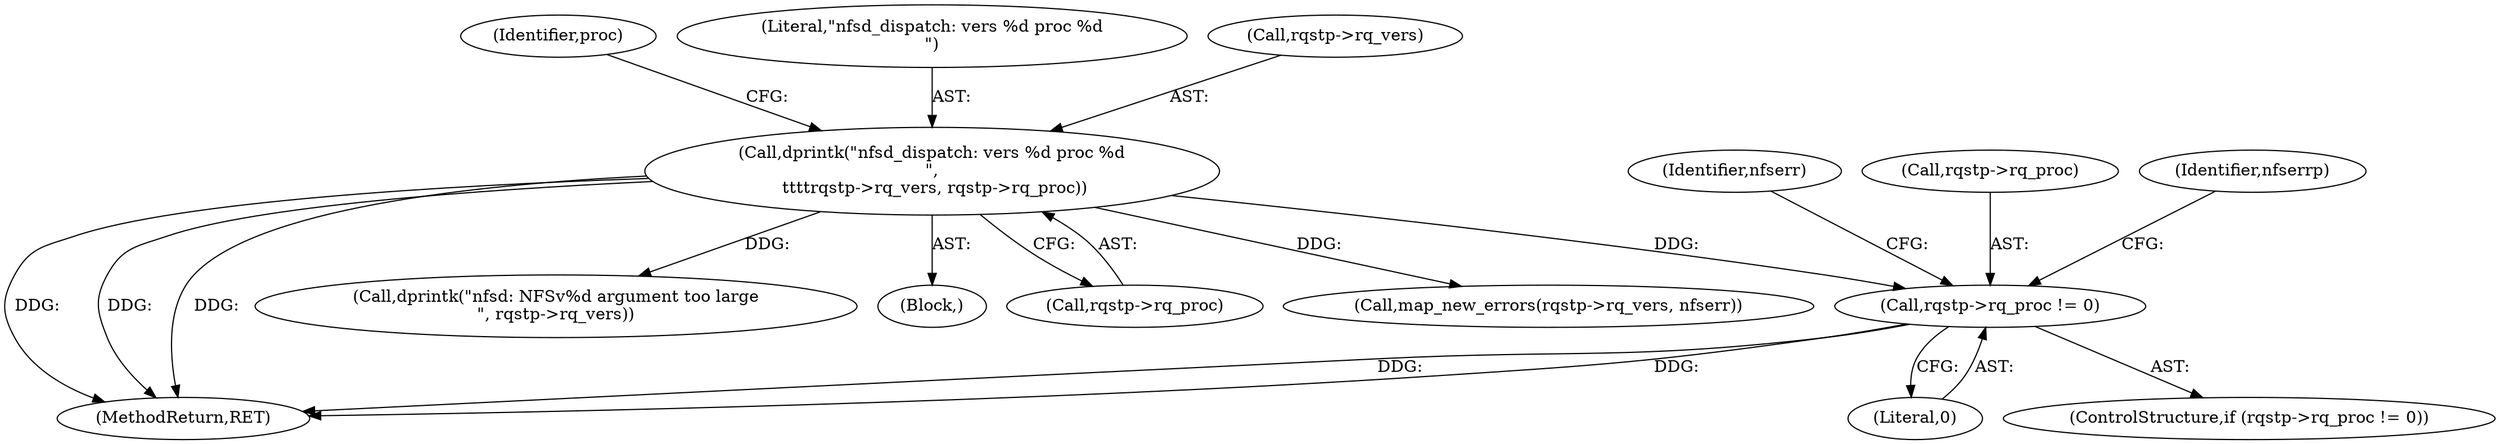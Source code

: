 digraph "0_linux_e6838a29ecb484c97e4efef9429643b9851fba6e@pointer" {
"1000269" [label="(Call,rqstp->rq_proc != 0)"];
"1000117" [label="(Call,dprintk(\"nfsd_dispatch: vers %d proc %d\n\",\n \t\t\t\trqstp->rq_vers, rqstp->rq_proc))"];
"1000122" [label="(Call,rqstp->rq_proc)"];
"1000126" [label="(Identifier,proc)"];
"1000273" [label="(Literal,0)"];
"1000117" [label="(Call,dprintk(\"nfsd_dispatch: vers %d proc %d\n\",\n \t\t\t\trqstp->rq_vers, rqstp->rq_proc))"];
"1000243" [label="(Call,map_new_errors(rqstp->rq_vers, nfserr))"];
"1000282" [label="(Identifier,nfserr)"];
"1000327" [label="(MethodReturn,RET)"];
"1000118" [label="(Literal,\"nfsd_dispatch: vers %d proc %d\n\")"];
"1000269" [label="(Call,rqstp->rq_proc != 0)"];
"1000270" [label="(Call,rqstp->rq_proc)"];
"1000268" [label="(ControlStructure,if (rqstp->rq_proc != 0))"];
"1000119" [label="(Call,rqstp->rq_vers)"];
"1000277" [label="(Identifier,nfserrp)"];
"1000135" [label="(Call,dprintk(\"nfsd: NFSv%d argument too large\n\", rqstp->rq_vers))"];
"1000112" [label="(Block,)"];
"1000269" -> "1000268"  [label="AST: "];
"1000269" -> "1000273"  [label="CFG: "];
"1000270" -> "1000269"  [label="AST: "];
"1000273" -> "1000269"  [label="AST: "];
"1000277" -> "1000269"  [label="CFG: "];
"1000282" -> "1000269"  [label="CFG: "];
"1000269" -> "1000327"  [label="DDG: "];
"1000269" -> "1000327"  [label="DDG: "];
"1000117" -> "1000269"  [label="DDG: "];
"1000117" -> "1000112"  [label="AST: "];
"1000117" -> "1000122"  [label="CFG: "];
"1000118" -> "1000117"  [label="AST: "];
"1000119" -> "1000117"  [label="AST: "];
"1000122" -> "1000117"  [label="AST: "];
"1000126" -> "1000117"  [label="CFG: "];
"1000117" -> "1000327"  [label="DDG: "];
"1000117" -> "1000327"  [label="DDG: "];
"1000117" -> "1000327"  [label="DDG: "];
"1000117" -> "1000135"  [label="DDG: "];
"1000117" -> "1000243"  [label="DDG: "];
}
